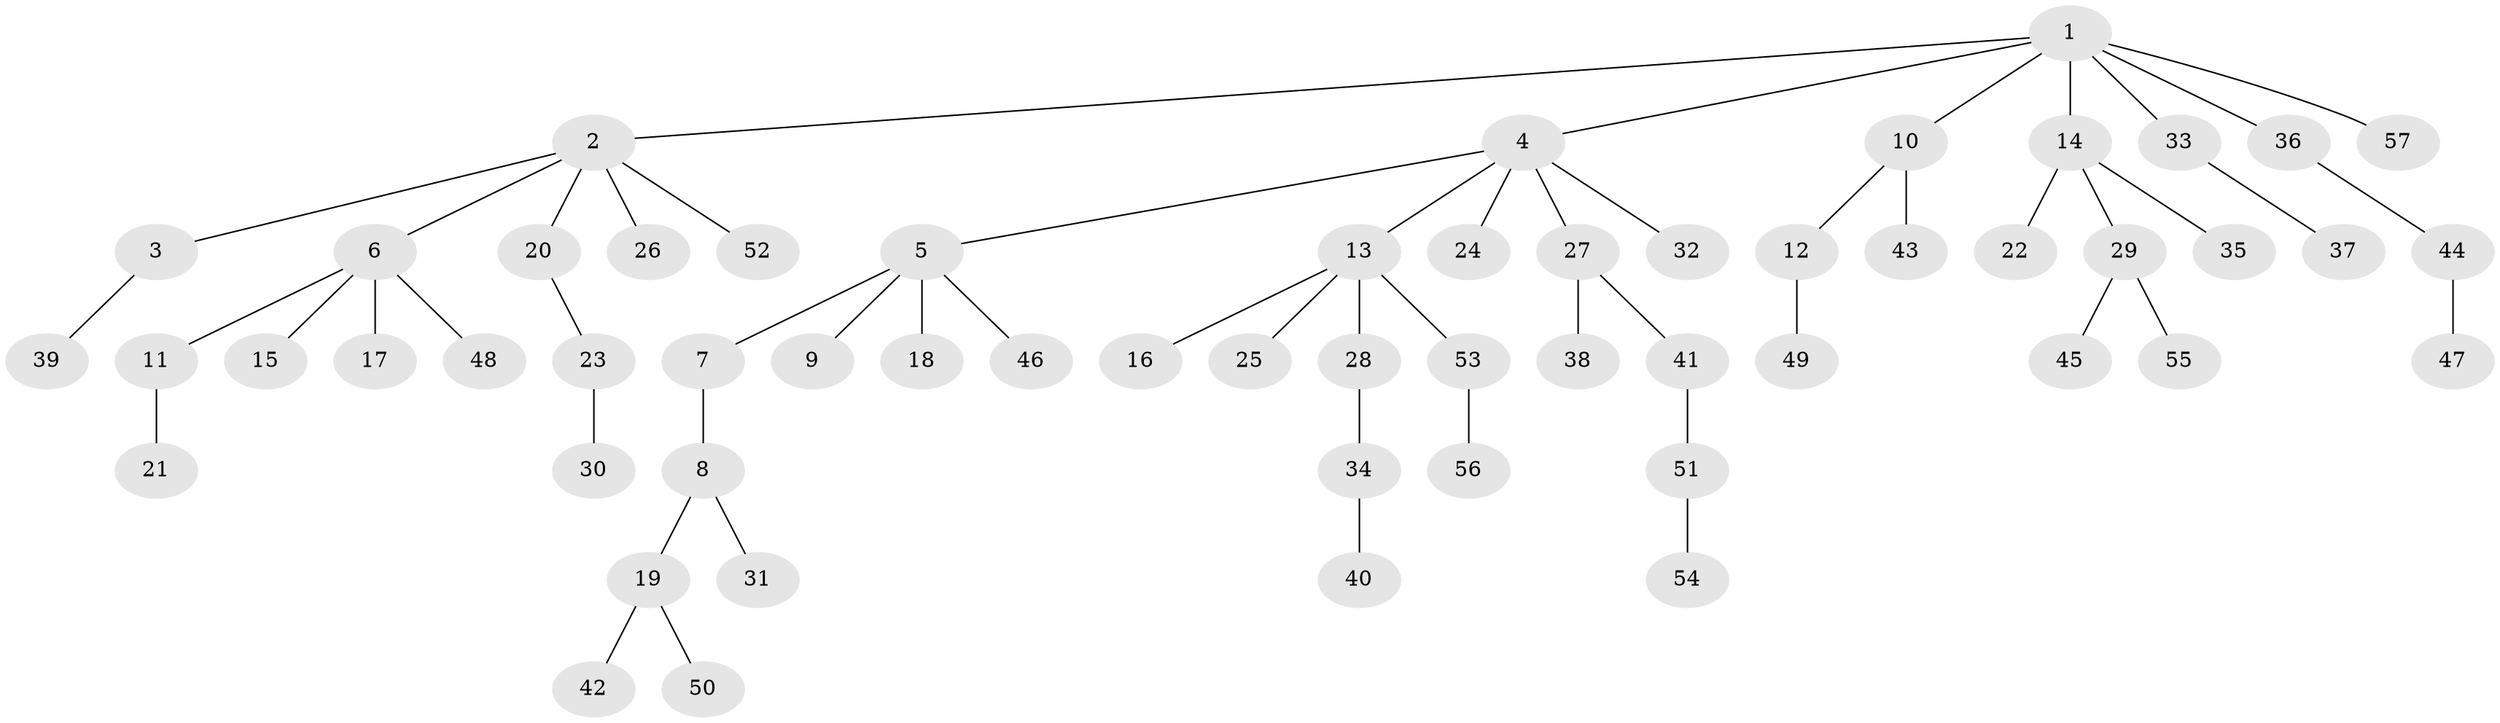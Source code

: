 // coarse degree distribution, {6: 0.03225806451612903, 4: 0.03225806451612903, 1: 0.45161290322580644, 5: 0.03225806451612903, 2: 0.3548387096774194, 3: 0.0967741935483871}
// Generated by graph-tools (version 1.1) at 2025/51/03/04/25 22:51:40]
// undirected, 57 vertices, 56 edges
graph export_dot {
  node [color=gray90,style=filled];
  1;
  2;
  3;
  4;
  5;
  6;
  7;
  8;
  9;
  10;
  11;
  12;
  13;
  14;
  15;
  16;
  17;
  18;
  19;
  20;
  21;
  22;
  23;
  24;
  25;
  26;
  27;
  28;
  29;
  30;
  31;
  32;
  33;
  34;
  35;
  36;
  37;
  38;
  39;
  40;
  41;
  42;
  43;
  44;
  45;
  46;
  47;
  48;
  49;
  50;
  51;
  52;
  53;
  54;
  55;
  56;
  57;
  1 -- 2;
  1 -- 4;
  1 -- 10;
  1 -- 14;
  1 -- 33;
  1 -- 36;
  1 -- 57;
  2 -- 3;
  2 -- 6;
  2 -- 20;
  2 -- 26;
  2 -- 52;
  3 -- 39;
  4 -- 5;
  4 -- 13;
  4 -- 24;
  4 -- 27;
  4 -- 32;
  5 -- 7;
  5 -- 9;
  5 -- 18;
  5 -- 46;
  6 -- 11;
  6 -- 15;
  6 -- 17;
  6 -- 48;
  7 -- 8;
  8 -- 19;
  8 -- 31;
  10 -- 12;
  10 -- 43;
  11 -- 21;
  12 -- 49;
  13 -- 16;
  13 -- 25;
  13 -- 28;
  13 -- 53;
  14 -- 22;
  14 -- 29;
  14 -- 35;
  19 -- 42;
  19 -- 50;
  20 -- 23;
  23 -- 30;
  27 -- 38;
  27 -- 41;
  28 -- 34;
  29 -- 45;
  29 -- 55;
  33 -- 37;
  34 -- 40;
  36 -- 44;
  41 -- 51;
  44 -- 47;
  51 -- 54;
  53 -- 56;
}
